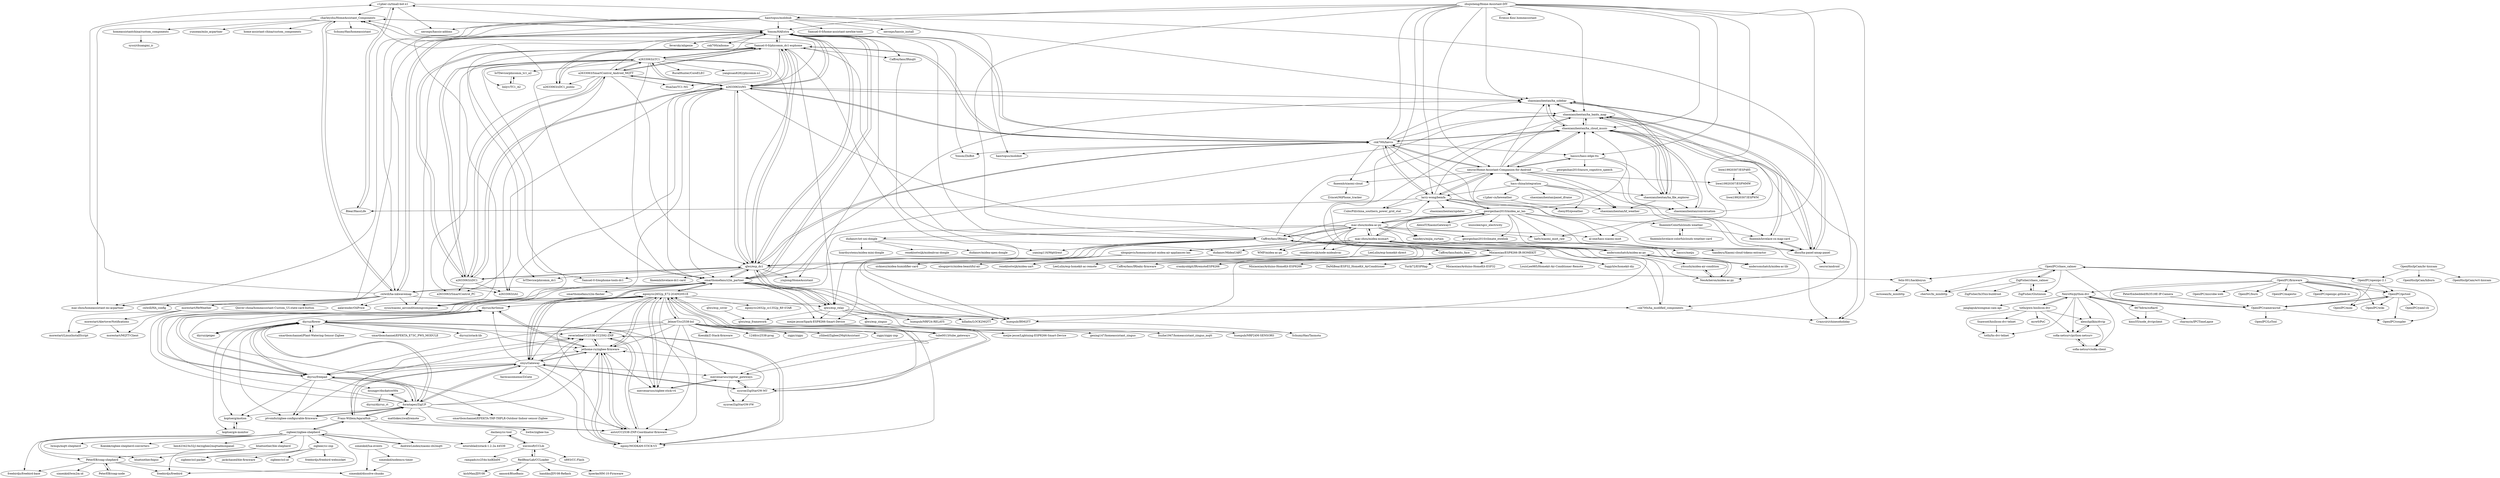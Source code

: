 digraph G {
"c1pher-cn/tmall-bot-x1" -> "neroxps/hassio-addons"
"c1pher-cn/tmall-bot-x1" -> "haoctopus/molobot"
"c1pher-cn/tmall-bot-x1" -> "Blear/HassLife"
"c1pher-cn/tmall-bot-x1" -> "charleyzhu/HomeAssistant_Components"
"a2633063/zTC1" -> "a2633063/SmartControl_Android_MQTT"
"a2633063/zTC1" -> "Samuel-0-0/phicomm_dc1-esphome"
"a2633063/zTC1" -> "a2633063/zM1"
"a2633063/zTC1" -> "a2633063/zDC1"
"a2633063/zTC1" -> "a2633063/zDC1_public"
"a2633063/zTC1" -> "qlwz/esp_dc1"
"a2633063/zTC1" -> "Yonsm/HAExtra"
"a2633063/zTC1" -> "HuaZao/TC1-NG"
"a2633063/zTC1" -> "a2633063/zA1"
"a2633063/zTC1" -> "linlyv/TC1_A2"
"a2633063/zTC1" -> "RuralHunter/CoreELEC" ["e"=1]
"a2633063/zTC1" -> "syssi/xiaomi_airconditioningcompanion" ["e"=1]
"a2633063/zTC1" -> "yangxuan8282/phicomm-n1" ["e"=1]
"a2633063/zTC1" -> "IoTDevice/phicomm_tc1_a2"
"a2633063/zTC1" -> "smarthomefans/z2m_partner"
"Yonsm/HAExtra" -> "charleyzhu/HomeAssistant_Components"
"Yonsm/HAExtra" -> "cnk700i/havcs"
"Yonsm/HAExtra" -> "Samuel-0-0/phicomm_dc1-esphome"
"Yonsm/HAExtra" -> "feversky/aligenie"
"Yonsm/HAExtra" -> "qlwz/esp_dc1"
"Yonsm/HAExtra" -> "cnk700i/aihome"
"Yonsm/HAExtra" -> "syssi/xiaomi_airconditioningcompanion" ["e"=1]
"Yonsm/HAExtra" -> "a2633063/zM1"
"Yonsm/HAExtra" -> "smarthomefans/z2m_partner"
"Yonsm/HAExtra" -> "c1pher-cn/tmall-bot-x1"
"Yonsm/HAExtra" -> "cxlwill/ha-inkwavemap"
"Yonsm/HAExtra" -> "Yonsm/ZhiBot"
"Yonsm/HAExtra" -> "yinjiong/HomeAssistant"
"Yonsm/HAExtra" -> "mac-zhou/homeassistant-mi-acpartner" ["e"=1]
"Yonsm/HAExtra" -> "Caffreyfans/IRmqtt"
"a2633063/zM1" -> "a2633063/SmartControl_Android_MQTT"
"a2633063/zM1" -> "a2633063/zDC1"
"a2633063/zM1" -> "a2633063/zA1"
"a2633063/zM1" -> "a2633063/zTC1"
"a2633063/zM1" -> "Samuel-0-0/phicomm_dc1-esphome"
"a2633063/zM1" -> "Yonsm/HAExtra"
"a2633063/zM1" -> "qlwz/esp_dc1"
"a2633063/zM1" -> "a2633063/SmartControl_PC"
"a2633063/zM1" -> "shaonianzhentan/ha_baidu_map"
"a2633063/zM1" -> "charleyzhu/HomeAssistant_Components"
"a2633063/zM1" -> "smarthomefans/z2m_partner"
"a2633063/zM1" -> "cnk700i/ha_modified_components"
"a2633063/zM1" -> "shaonianzhentan/ha_sidebar"
"a2633063/zM1" -> "cnk700i/havcs"
"a2633063/zM1" -> "syssi/xiaomi_airconditioningcompanion" ["e"=1]
"cnk700i/ha_modified_components" -> "Crazysiri/chineseholiday"
"cnk700i/ha_modified_components" -> "shaonianzhentan/ha_baidu_map"
"haoctopus/molohub" -> "Yonsm/HAExtra"
"haoctopus/molohub" -> "cxlwill/HA_config" ["e"=1]
"haoctopus/molohub" -> "syssi/xiaomi_airconditioningcompanion" ["e"=1]
"haoctopus/molohub" -> "mac-zhou/homeassistant-mi-acpartner" ["e"=1]
"haoctopus/molohub" -> "cxlwill/ha-inkwavemap"
"haoctopus/molohub" -> "Samuel-0-0/home-assistant-newbie-tools"
"haoctopus/molohub" -> "cnk700i/ha_modified_components"
"haoctopus/molohub" -> "neroxps/hassio_install"
"haoctopus/molohub" -> "shaonianzhentan/ha_sidebar"
"haoctopus/molohub" -> "neroxps/hassio-addons"
"georgezhao2010/midea_ac_lan" -> "mac-zhou/midea-ac-py"
"georgezhao2010/midea_ac_lan" -> "mac-zhou/midea-msmart"
"georgezhao2010/midea_ac_lan" -> "larry-wong/bemfa"
"georgezhao2010/midea_ac_lan" -> "al-one/hass-xiaomi-miot" ["e"=1]
"georgezhao2010/midea_ac_lan" -> "nesror/Home-Assistant-Companion-for-Android"
"georgezhao2010/midea_ac_lan" -> "ha0y/xiaomi_miot_raw" ["e"=1]
"georgezhao2010/midea_ac_lan" -> "fineemb/Colorfulclouds-weather"
"georgezhao2010/midea_ac_lan" -> "georgezhao2010/climate_ewelink"
"georgezhao2010/midea_ac_lan" -> "shaonianzhentan/ha_cloud_music"
"georgezhao2010/midea_ac_lan" -> "tiandeyu/mijia_curtain"
"georgezhao2010/midea_ac_lan" -> "dhso/ha-panel-amap-panel"
"georgezhao2010/midea_ac_lan" -> "AlexxIT/XiaomiGateway3" ["e"=1]
"georgezhao2010/midea_ac_lan" -> "louisslee/sgcc_electricity"
"georgezhao2010/midea_ac_lan" -> "Caffreyfans/IRbaby"
"georgezhao2010/midea_ac_lan" -> "hasscc/meiju"
"OpenIPC/firmware" -> "OpenIPC/ipctool"
"OpenIPC/firmware" -> "OpenIPC/coupler"
"OpenIPC/firmware" -> "OpenIPC/mini"
"OpenIPC/firmware" -> "OpenIPC/camerasrnd"
"OpenIPC/firmware" -> "OpenIPC/wiki"
"OpenIPC/firmware" -> "OpenIPC/microbe-web"
"OpenIPC/firmware" -> "OpenIPC/burn"
"OpenIPC/firmware" -> "OpenIPC/majestic"
"OpenIPC/firmware" -> "NeiroNx/python-dvr"
"OpenIPC/firmware" -> "OpenIPC/openipc.github.io"
"diyruz/flower" -> "diyruz/AirSense"
"diyruz/flower" -> "smartboxchannel/Plant-Watering-Sensor-Zigbee"
"diyruz/flower" -> "diyruz/freepad"
"diyruz/flower" -> "ptvoinfo/zigbee-configurable-firmware"
"diyruz/flower" -> "formtapez/ZigUP"
"diyruz/flower" -> "koptserg/motion"
"diyruz/flower" -> "jethome-ru/zigbee-firmware"
"diyruz/flower" -> "smartboxchannel/EFEKTA_E73C_PWS_MODULE"
"diyruz/flower" -> "mercenaruss/zigstar_gateways"
"diyruz/flower" -> "diyruz/zstack-lib"
"diyruz/flower" -> "diyruz/geiger"
"diyruz/flower" -> "koptserg/e-monitor"
"diyruz/flower" -> "mercenaruss/zigbee-stick-v4"
"diyruz/flower" -> "reverieline/CC2538-CC2592-ZNP"
"mac-zhou/midea-ac-py" -> "mac-zhou/midea-msmart"
"mac-zhou/midea-ac-py" -> "georgezhao2010/midea_ac_lan"
"mac-zhou/midea-ac-py" -> "andersonshatch/midea-ac-py"
"mac-zhou/midea-ac-py" -> "WMP/midea-ac-py"
"mac-zhou/midea-ac-py" -> "NeoAcheron/midea-ac-py"
"mac-zhou/midea-ac-py" -> "georgezhao2010/climate_ewelink"
"mac-zhou/midea-ac-py" -> "nbogojevic/homeassistant-midea-air-appliances-lan"
"mac-zhou/midea-ac-py" -> "al-one/hass-xiaomi-miot" ["e"=1]
"mac-zhou/midea-ac-py" -> "Caffreyfans/IRbaby"
"mac-zhou/midea-ac-py" -> "reneklootwijk/node-mideahvac"
"mac-zhou/midea-ac-py" -> "ha0y/xiaomi_miot_raw" ["e"=1]
"mac-zhou/midea-ac-py" -> "larry-wong/bemfa"
"mac-zhou/midea-ac-py" -> "dudanov/iot-uni-dongle"
"mac-zhou/midea-ac-py" -> "syssi/xiaomi_airconditioningcompanion" ["e"=1]
"mac-zhou/midea-ac-py" -> "tiandeyu/mijia_curtain"
"zigbeer/zigbee-shepherd" -> "AndrewLinden/xiaomi-zb2mqtt"
"zigbeer/zigbee-shepherd" -> "zigbeer/cc-znp"
"zigbeer/zigbee-shepherd" -> "PeterEB/coap-shepherd"
"zigbeer/zigbee-shepherd" -> "zigbeer/zcl-packet"
"zigbeer/zigbee-shepherd" -> "Frans-Willem/AqaraHub"
"zigbeer/zigbee-shepherd" -> "lwmqn/mqtt-shepherd"
"zigbeer/zigbee-shepherd" -> "bluetoother/ble-shepherd"
"zigbeer/zigbee-shepherd" -> "freebirdjs/freebird-base"
"zigbeer/zigbee-shepherd" -> "mtornblad/zstack-1.2.2a.44539"
"zigbeer/zigbee-shepherd" -> "freebirdjs/freebird"
"zigbeer/zigbee-shepherd" -> "bluetoother/bipso"
"zigbeer/zigbee-shepherd" -> "Koenkk/zigbee-shepherd-converters" ["e"=1]
"zigbeer/zigbee-shepherd" -> "ben423423n32j14e/zigbee2mqttadminpanel" ["e"=1]
"Samuel-0-0/phicomm_dc1-esphome" -> "qlwz/esp_dc1"
"Samuel-0-0/phicomm_dc1-esphome" -> "a2633063/zDC1"
"Samuel-0-0/phicomm_dc1-esphome" -> "a2633063/zTC1"
"Samuel-0-0/phicomm_dc1-esphome" -> "a2633063/zDC1_public"
"Samuel-0-0/phicomm_dc1-esphome" -> "IoTDevice/phicomm_dc1"
"Samuel-0-0/phicomm_dc1-esphome" -> "Yonsm/HAExtra"
"Samuel-0-0/phicomm_dc1-esphome" -> "Samuel-0-0/esphome-tools-dc1"
"Samuel-0-0/phicomm_dc1-esphome" -> "a2633063/SmartControl_Android_MQTT"
"Samuel-0-0/phicomm_dc1-esphome" -> "a2633063/zM1"
"Samuel-0-0/phicomm_dc1-esphome" -> "qlwz/esp_relay"
"Samuel-0-0/phicomm_dc1-esphome" -> "cnk700i/havcs"
"Samuel-0-0/phicomm_dc1-esphome" -> "huexpub/IRMQTT"
"Samuel-0-0/phicomm_dc1-esphome" -> "charleyzhu/HomeAssistant_Components"
"Samuel-0-0/phicomm_dc1-esphome" -> "smarthomefans/z2m_partner"
"Samuel-0-0/phicomm_dc1-esphome" -> "Caffreyfans/IRmqtt"
"qlwz/esp_dc1" -> "Samuel-0-0/phicomm_dc1-esphome"
"qlwz/esp_dc1" -> "qlwz/esp_relay"
"qlwz/esp_dc1" -> "a2633063/zDC1"
"qlwz/esp_dc1" -> "Yonsm/HAExtra"
"qlwz/esp_dc1" -> "smarthomefans/z2m_partner"
"qlwz/esp_dc1" -> "fineemb/lovelace-dc1-card"
"qlwz/esp_dc1" -> "IoTDevice/phicomm_dc1"
"qlwz/esp_dc1" -> "Samuel-0-0/esphome-tools-dc1"
"qlwz/esp_dc1" -> "a2633063/zM1"
"qlwz/esp_dc1" -> "huexpub/IRMQTT"
"qlwz/esp_dc1" -> "cnk700i/havcs"
"qlwz/esp_dc1" -> "yinjiong/HomeAssistant"
"qlwz/esp_dc1" -> "felix-001/hackboyun"
"JelmerT/cc2538-bsl" -> "Koenkk/Z-Stack-firmware" ["e"=1]
"JelmerT/cc2538-bsl" -> "egony/cc2652p_E72-2G4M20S1E"
"JelmerT/cc2538-bsl" -> "jethome-ru/zigbee-firmware"
"JelmerT/cc2538-bsl" -> "xyzroe/ZigStarGW-MT"
"JelmerT/cc2538-bsl" -> "reverieline/CC2538-CC2592-ZNP"
"JelmerT/cc2538-bsl" -> "egony/MODKAM-STICK-V3"
"JelmerT/cc2538-bsl" -> "1248/cc2538-prog"
"JelmerT/cc2538-bsl" -> "mercenaruss/zigbee-stick-v4"
"JelmerT/cc2538-bsl" -> "antst/CC2538-ZNP-Coordinator-firmware"
"JelmerT/cc2538-bsl" -> "zigpy/zigpy" ["e"=1]
"JelmerT/cc2538-bsl" -> "slsys/Gateway"
"JelmerT/cc2538-bsl" -> "tube0013/tube_gateways"
"JelmerT/cc2538-bsl" -> "diyruz/freepad"
"JelmerT/cc2538-bsl" -> "yllibed/Zigbee2MqttAssistant" ["e"=1]
"JelmerT/cc2538-bsl" -> "zigpy/zigpy-znp" ["e"=1]
"dashesy/cc-tool" -> "mtornblad/zstack-1.2.2a.44539"
"dashesy/cc-tool" -> "wavesoft/CCLib"
"Caffreyfans/IRbaby" -> "Mixiaoxiao/ESP8266-IR-HOMEKIT"
"Caffreyfans/IRbaby" -> "Caffreyfans/IRbaby-firmware"
"Caffreyfans/IRbaby" -> "huexpub/IRMQTT"
"Caffreyfans/IRbaby" -> "smarthomefans/z2m_partner"
"Caffreyfans/IRbaby" -> "qlwz/esp_dc1"
"Caffreyfans/IRbaby" -> "qlwz/esp_relay"
"Caffreyfans/IRbaby" -> "yaming116/MqttIrext"
"Caffreyfans/IRbaby" -> "shaonianzhentan/ha_cloud_music"
"Caffreyfans/IRbaby" -> "Samuel-0-0/phicomm_dc1-esphome"
"Caffreyfans/IRbaby" -> "crankyoldgit/IRremoteESP8266" ["e"=1]
"Caffreyfans/IRbaby" -> "mac-zhou/midea-ac-py"
"Caffreyfans/IRbaby" -> "meijie-jesse/Spark-ESP8266-Smart-Device"
"Caffreyfans/IRbaby" -> "foggyhlw/homekit-diy"
"Caffreyfans/IRbaby" -> "Yonsm/HAExtra"
"Caffreyfans/IRbaby" -> "Caffreyfans/baidu_face"
"fineemb/lovelace-cn-map-card" -> "shaonianzhentan/ha_baidu_map"
"fineemb/lovelace-cn-map-card" -> "dhso/ha-panel-amap-panel"
"shaonianzhentan/ha_baidu_map" -> "shaonianzhentan/ha_sidebar"
"shaonianzhentan/ha_baidu_map" -> "fineemb/lovelace-cn-map-card"
"shaonianzhentan/ha_baidu_map" -> "dhso/ha-panel-amap-panel"
"shaonianzhentan/ha_baidu_map" -> "shaonianzhentan/ha_cloud_music"
"smarthomefans/z2m_partner" -> "qlwz/esp_relay"
"smarthomefans/z2m_partner" -> "aalavender/OilPrice"
"smarthomefans/z2m_partner" -> "SchumyHao/Tasmota"
"smarthomefans/z2m_partner" -> "shaonianzhentan/ha_baidu_map"
"smarthomefans/z2m_partner" -> "smarthomefans/z2m-flasher"
"smarthomefans/z2m_partner" -> "slsys/Gateway"
"smarthomefans/z2m_partner" -> "qlwz/esp_dc1"
"smarthomefans/z2m_partner" -> "egony/cc2652p_E72-2G4M20S1E"
"smarthomefans/z2m_partner" -> "charleyzhu/HomeAssistant_Components"
"smarthomefans/z2m_partner" -> "killadm/LOCK2MQTT"
"smarthomefans/z2m_partner" -> "meijie-jesse/Spark-ESP8266-Smart-Device"
"smarthomefans/z2m_partner" -> "cxlwill/ha-inkwavemap"
"smarthomefans/z2m_partner" -> "Yonsm/HAExtra"
"smarthomefans/z2m_partner" -> "shaonianzhentan/ha_sidebar"
"smarthomefans/z2m_partner" -> "huexpub/IRMQTT"
"zhujisheng/Home-Assistant-DIY" -> "cnk700i/havcs"
"zhujisheng/Home-Assistant-DIY" -> "shaonianzhentan/ha_cloud_music"
"zhujisheng/Home-Assistant-DIY" -> "shaonianzhentan/ha_sidebar"
"zhujisheng/Home-Assistant-DIY" -> "nesror/Home-Assistant-Companion-for-Android"
"zhujisheng/Home-Assistant-DIY" -> "larry-wong/bemfa"
"zhujisheng/Home-Assistant-DIY" -> "hasscc/hass-edge-tts"
"zhujisheng/Home-Assistant-DIY" -> "ha0y/xiaomi_miot_raw" ["e"=1]
"zhujisheng/Home-Assistant-DIY" -> "killadm/LOCK2MQTT"
"zhujisheng/Home-Assistant-DIY" -> "Erimus-Koo/.homeassistant"
"zhujisheng/Home-Assistant-DIY" -> "al-one/hass-xiaomi-miot" ["e"=1]
"zhujisheng/Home-Assistant-DIY" -> "haoctopus/molohub"
"zhujisheng/Home-Assistant-DIY" -> "Yonsm/HAExtra"
"zhujisheng/Home-Assistant-DIY" -> "Crazysiri/chineseholiday"
"zhujisheng/Home-Assistant-DIY" -> "Caffreyfans/IRbaby"
"zhujisheng/Home-Assistant-DIY" -> "shaonianzhentan/ha_baidu_map"
"Snawoot/hisilicon-dvr-telnet" -> "tothi/hs-dvr-telnet"
"hasscc/hass-edge-tts" -> "nesror/Home-Assistant-Companion-for-Android"
"hasscc/hass-edge-tts" -> "shaonianzhentan/ha_file_explorer"
"hasscc/hass-edge-tts" -> "shaonianzhentan/ha_cloud_music"
"hasscc/hass-edge-tts" -> "georgezhao2010/azure_cognitive_speech"
"hasscc/hass-edge-tts" -> "shaonianzhentan/conversation"
"cxlwill/ha-inkwavemap" -> "cxlwill/HA_config" ["e"=1]
"cxlwill/ha-inkwavemap" -> "charleyzhu/HomeAssistant_Components"
"cxlwill/ha-inkwavemap" -> "cnk700i/ha_modified_components"
"cxlwill/ha-inkwavemap" -> "smarthomefans/z2m_partner"
"cxlwill/ha-inkwavemap" -> "Yonsm/HAExtra"
"cxlwill/ha-inkwavemap" -> "morestart/HeWeather"
"cxlwill/ha-inkwavemap" -> "aalavender/OilPrice"
"cxlwill/ha-inkwavemap" -> "Qinver-china/homeassistant-Custom_UI.state-card-button"
"cxlwill/ha-inkwavemap" -> "syssi/xiaomi_airconditioningcompanion" ["e"=1]
"cxlwill/ha-inkwavemap" -> "mac-zhou/homeassistant-mi-acpartner" ["e"=1]
"cxlwill/ha-inkwavemap" -> "c1pher-cn/tmall-bot-x1"
"tothi/pwn-hisilicon-dvr" -> "tothi/hs-dvr-telnet"
"tothi/pwn-hisilicon-dvr" -> "Snawoot/hisilicon-dvr-telnet"
"tothi/pwn-hisilicon-dvr" -> "NeiroNx/python-dvr"
"tothi/pwn-hisilicon-dvr" -> "mcw0/PoC" ["e"=1]
"tothi/pwn-hisilicon-dvr" -> "sofia-netsurv/python-netsurv"
"tothi/pwn-hisilicon-dvr" -> "alexshpilkin/dvrip"
"a2633063/SmartControl_Android_MQTT" -> "a2633063/zTC1"
"a2633063/SmartControl_Android_MQTT" -> "a2633063/zM1"
"a2633063/SmartControl_Android_MQTT" -> "a2633063/zDC1"
"a2633063/SmartControl_Android_MQTT" -> "Samuel-0-0/phicomm_dc1-esphome"
"a2633063/SmartControl_Android_MQTT" -> "a2633063/zDC1_public"
"a2633063/SmartControl_Android_MQTT" -> "a2633063/zA1"
"a2633063/SmartControl_Android_MQTT" -> "qlwz/esp_dc1"
"a2633063/SmartControl_Android_MQTT" -> "a2633063/SmartControl_PC"
"a2633063/SmartControl_Android_MQTT" -> "HuaZao/TC1-NG"
"a2633063/SmartControl_Android_MQTT" -> "Yonsm/HAExtra"
"charleyzhu/HomeAssistant_Components" -> "SchumyHao/homeassistant" ["e"=1]
"charleyzhu/HomeAssistant_Components" -> "Yonsm/HAExtra"
"charleyzhu/HomeAssistant_Components" -> "mac-zhou/homeassistant-mi-acpartner" ["e"=1]
"charleyzhu/HomeAssistant_Components" -> "yunsean/miio_acpartner"
"charleyzhu/HomeAssistant_Components" -> "home-assistant-china/custom_components" ["e"=1]
"charleyzhu/HomeAssistant_Components" -> "homeassistantchina/custom_components"
"charleyzhu/HomeAssistant_Components" -> "cxlwill/ha-inkwavemap"
"dhso/ha-panel-amap-panel" -> "shaonianzhentan/ha_baidu_map"
"dhso/ha-panel-amap-panel" -> "fineemb/lovelace-cn-map-card"
"dhso/ha-panel-amap-panel" -> "nesror/android"
"dhso/ha-panel-amap-panel" -> "shaonianzhentan/ha_sidebar"
"diyruz/freepad" -> "diyruz/AirSense"
"diyruz/freepad" -> "formtapez/ZigUP"
"diyruz/freepad" -> "jethome-ru/zigbee-firmware"
"diyruz/freepad" -> "diyruz/flower"
"diyruz/freepad" -> "reverieline/CC2538-CC2592-ZNP"
"diyruz/freepad" -> "antst/CC2538-ZNP-Coordinator-firmware"
"diyruz/freepad" -> "egony/cc2652p_E72-2G4M20S1E"
"diyruz/freepad" -> "dzungpv/dnckatsw00x"
"diyruz/freepad" -> "ptvoinfo/zigbee-configurable-firmware"
"diyruz/freepad" -> "smartboxchannel/EFEKTA-THP-THPLR-Outdoor-Indoor-sensor-Zigbee"
"diyruz/freepad" -> "koptserg/motion"
"homeassistantchina/custom_components" -> "syssi/chuangmi_ir"
"liwei19920307/ESP485" -> "liwei19920307/ESPWM"
"liwei19920307/ESP485" -> "liwei19920307/ESPMMW"
"liwei19920307/ESPMMW" -> "liwei19920307/ESPWM"
"mac-zhou/midea-msmart" -> "mac-zhou/midea-ac-py"
"mac-zhou/midea-msmart" -> "andersonshatch/midea-ac-py"
"mac-zhou/midea-msmart" -> "NeoAcheron/midea-ac-py"
"mac-zhou/midea-msmart" -> "georgezhao2010/midea_ac_lan"
"mac-zhou/midea-msmart" -> "reneklootwijk/node-mideahvac"
"mac-zhou/midea-msmart" -> "reneklootwijk/midea-uart"
"mac-zhou/midea-msmart" -> "andersonshatch/midea-ac-lib"
"mac-zhou/midea-msmart" -> "WMP/midea-ac-py"
"mac-zhou/midea-msmart" -> "nbogojevic/homeassistant-midea-air-appliances-lan"
"mac-zhou/midea-msmart" -> "dudanov/MideaUART"
"mac-zhou/midea-msmart" -> "hasscc/meiju"
"mercenaruss/zigstar_gateways" -> "xyzroe/ZigStarGW-FW"
"mercenaruss/zigstar_gateways" -> "mercenaruss/zigbee-stick-v4"
"mercenaruss/zigstar_gateways" -> "xyzroe/ZigStarGW-MT"
"qlwz/esp_cover" -> "qlwz/esp_framework"
"qlwz/esp_relay" -> "meijie-jesse/Spark-ESP8266-Smart-Device"
"qlwz/esp_relay" -> "smarthomefans/z2m_partner"
"qlwz/esp_relay" -> "qlwz/esp_dc1"
"qlwz/esp_relay" -> "huexpub/NRF24-RELAYS"
"qlwz/esp_relay" -> "qlwz/esp_zinguo"
"qlwz/esp_relay" -> "huexpub/IRMQTT"
"qlwz/esp_relay" -> "qlwz/esp_framework"
"qlwz/esp_relay" -> "killadm/LOCK2MQTT"
"shaonianzhentan/conversation" -> "shaonianzhentan/ha_cloud_music"
"shaonianzhentan/conversation" -> "shaonianzhentan/ha_baidu_map"
"shaonianzhentan/ha_file_explorer" -> "shaonianzhentan/ha_sidebar"
"shaonianzhentan/ha_file_explorer" -> "shaonianzhentan/hf_weather"
"shaonianzhentan/ha_file_explorer" -> "shaonianzhentan/ha_cloud_music"
"shaonianzhentan/ha_file_explorer" -> "shaonianzhentan/ha_baidu_map"
"shaonianzhentan/ha_file_explorer" -> "shaonianzhentan/conversation"
"tiandeyu/mijia_curtain" -> "tiandeyu/Xiaomi-cloud-tokens-extractor"
"Mixiaoxiao/ESP8266-IR-HOMEKIT" -> "Caffreyfans/IRbaby"
"Mixiaoxiao/ESP8266-IR-HOMEKIT" -> "LouisLee985/Homekit-Air-Conditioner-Remote"
"Mixiaoxiao/ESP8266-IR-HOMEKIT" -> "foggyhlw/homekit-diy"
"Mixiaoxiao/ESP8266-IR-HOMEKIT" -> "Mixiaoxiao/Arduino-HomeKit-ESP8266" ["e"=1]
"Mixiaoxiao/ESP8266-IR-HOMEKIT" -> "Caffreyfans/IRbaby-firmware"
"Mixiaoxiao/ESP8266-IR-HOMEKIT" -> "DaMiBear/ESP32_HomeKit_AirConditioner"
"Mixiaoxiao/ESP8266-IR-HOMEKIT" -> "LeeLulin/esp-homekit-ac-remote"
"Mixiaoxiao/ESP8266-IR-HOMEKIT" -> "Yurik72/ESPHap" ["e"=1]
"Mixiaoxiao/ESP8266-IR-HOMEKIT" -> "qlwz/esp_dc1"
"Mixiaoxiao/ESP8266-IR-HOMEKIT" -> "huexpub/IRMQTT"
"Mixiaoxiao/ESP8266-IR-HOMEKIT" -> "Mixiaoxiao/Arduino-HomeKit-ESP32" ["e"=1]
"Mixiaoxiao/ESP8266-IR-HOMEKIT" -> "crankyoldgit/IRremoteESP8266" ["e"=1]
"LeeLulin/esp-homekit-direct" -> "LeeLulin/esp-homekit-ac-remote"
"bluetoother/ble-shepherd" -> "freebirdjs/freebird"
"bluetoother/ble-shepherd" -> "bluetoother/bipso"
"bluetoother/ble-shepherd" -> "PeterEB/coap-shepherd"
"morestart/AlertoverNotifications" -> "morestart/LinuxInstallScript"
"morestart/AlertoverNotifications" -> "morestart/MQTT-Client"
"morestart/HeWeather" -> "morestart/LinuxInstallScript"
"morestart/HeWeather" -> "morestart/AlertoverNotifications"
"morestart/HeWeather" -> "morestart/MQTT-Client"
"shaonianzhentan/ha_cloud_music" -> "shaonianzhentan/ha_baidu_map"
"shaonianzhentan/ha_cloud_music" -> "shaonianzhentan/ha_sidebar"
"shaonianzhentan/ha_cloud_music" -> "nesror/Home-Assistant-Companion-for-Android"
"shaonianzhentan/ha_cloud_music" -> "shaonianzhentan/conversation"
"shaonianzhentan/ha_cloud_music" -> "dhso/ha-panel-amap-panel"
"shaonianzhentan/ha_cloud_music" -> "Crazysiri/chineseholiday"
"shaonianzhentan/ha_cloud_music" -> "shaonianzhentan/ha_file_explorer"
"shaonianzhentan/ha_cloud_music" -> "cnk700i/havcs"
"larry-wong/bemfa" -> "nesror/Home-Assistant-Companion-for-Android"
"larry-wong/bemfa" -> "shaonianzhentan/ha_cloud_music"
"larry-wong/bemfa" -> "Crazysiri/chineseholiday"
"larry-wong/bemfa" -> "Blear/HassLife"
"larry-wong/bemfa" -> "CubicPill/china_southern_power_grid_stat"
"larry-wong/bemfa" -> "cnk700i/havcs"
"larry-wong/bemfa" -> "shaonianzhentan/conversation"
"larry-wong/bemfa" -> "georgezhao2010/midea_ac_lan"
"larry-wong/bemfa" -> "shaonianzhentan/updater"
"dudanov/iot-uni-dongle" -> "dudanov/midea-open-dongle"
"dudanov/iot-uni-dongle" -> "lizardsystems/midea-mini-dongle"
"dudanov/iot-uni-dongle" -> "reneklootwijk/mideahvac-dongle"
"dudanov/iot-uni-dongle" -> "dudanov/MideaUART"
"formtapez/ZigUP" -> "dzungpv/dnckatsw00x"
"formtapez/ZigUP" -> "slsys/Gateway"
"formtapez/ZigUP" -> "diyruz/freepad"
"formtapez/ZigUP" -> "reverieline/CC2538-CC2592-ZNP"
"formtapez/ZigUP" -> "ptvoinfo/zigbee-configurable-firmware"
"formtapez/ZigUP" -> "antst/CC2538-ZNP-Coordinator-firmware"
"formtapez/ZigUP" -> "diyruz/AirSense"
"formtapez/ZigUP" -> "smarthomefans/z2m_partner"
"formtapez/ZigUP" -> "diyruz/flower"
"formtapez/ZigUP" -> "egony/cc2652p_E72-2G4M20S1E"
"formtapez/ZigUP" -> "Frans-Willem/AqaraHub"
"formtapez/ZigUP" -> "smartboxchannel/EFEKTA-THP-THPLR-Outdoor-Indoor-sensor-Zigbee"
"formtapez/ZigUP" -> "koptserg/motion"
"formtapez/ZigUP" -> "jethome-ru/zigbee-firmware"
"formtapez/ZigUP" -> "mattlokes/zwallremote"
"nesror/Home-Assistant-Companion-for-Android" -> "larry-wong/bemfa"
"nesror/Home-Assistant-Companion-for-Android" -> "shaonianzhentan/ha_cloud_music"
"nesror/Home-Assistant-Companion-for-Android" -> "dhso/ha-panel-amap-panel"
"nesror/Home-Assistant-Companion-for-Android" -> "shaonianzhentan/ha_baidu_map"
"nesror/Home-Assistant-Companion-for-Android" -> "liwei19920307/ESPMMW"
"nesror/Home-Assistant-Companion-for-Android" -> "hasscc/hass-edge-tts"
"nesror/Home-Assistant-Companion-for-Android" -> "cnk700i/havcs"
"nesror/Home-Assistant-Companion-for-Android" -> "shaonianzhentan/ha_sidebar"
"nesror/Home-Assistant-Companion-for-Android" -> "fineemb/lovelace-cn-map-card"
"nesror/Home-Assistant-Companion-for-Android" -> "fineemb/xiaomi-cloud"
"nesror/Home-Assistant-Companion-for-Android" -> "shaonianzhentan/hf_weather"
"nesror/Home-Assistant-Companion-for-Android" -> "hacs-china/integration"
"nesror/Home-Assistant-Companion-for-Android" -> "CubicPill/china_southern_power_grid_stat"
"huexpub/IRMQTT" -> "SchumyHao/Tasmota"
"cnk700i/havcs" -> "Yonsm/HAExtra"
"cnk700i/havcs" -> "shaonianzhentan/ha_cloud_music"
"cnk700i/havcs" -> "shaonianzhentan/ha_baidu_map"
"cnk700i/havcs" -> "nesror/Home-Assistant-Companion-for-Android"
"cnk700i/havcs" -> "dhso/ha-panel-amap-panel"
"cnk700i/havcs" -> "qlwz/esp_dc1"
"cnk700i/havcs" -> "Samuel-0-0/phicomm_dc1-esphome"
"cnk700i/havcs" -> "larry-wong/bemfa"
"cnk700i/havcs" -> "shaonianzhentan/ha_sidebar"
"cnk700i/havcs" -> "haoctopus/molobot"
"cnk700i/havcs" -> "a2633063/zM1"
"cnk700i/havcs" -> "fineemb/xiaomi-cloud"
"cnk700i/havcs" -> "Yonsm/ZhiBot"
"cnk700i/havcs" -> "shaonianzhentan/hf_weather"
"cnk700i/havcs" -> "hasscc/hass-edge-tts"
"shaonianzhentan/ha_sidebar" -> "shaonianzhentan/ha_baidu_map"
"shaonianzhentan/ha_sidebar" -> "shaonianzhentan/ha_file_explorer"
"shaonianzhentan/ha_sidebar" -> "dhso/ha-panel-amap-panel"
"shaonianzhentan/ha_sidebar" -> "shaonianzhentan/ha_cloud_music"
"jethome-ru/zigbee-firmware" -> "reverieline/CC2538-CC2592-ZNP"
"jethome-ru/zigbee-firmware" -> "egony/MODKAM-STICK-V3"
"jethome-ru/zigbee-firmware" -> "antst/CC2538-ZNP-Coordinator-firmware"
"jethome-ru/zigbee-firmware" -> "slsys/Gateway"
"jethome-ru/zigbee-firmware" -> "diyruz/AirSense"
"jethome-ru/zigbee-firmware" -> "egony/cc2652p_E72-2G4M20S1E"
"jethome-ru/zigbee-firmware" -> "mercenaruss/zigbee-stick-v4"
"smartboxchannel/Plant-Watering-Sensor-Zigbee" -> "diyruz/flower"
"a2633063/zDC1_public" -> "Samuel-0-0/phicomm_dc1-esphome"
"Blear/HassLife" -> "c1pher-cn/tmall-bot-x1"
"qlwz/esp_zinguo" -> "liuzhe1947/homeassistant_zinguo_mqtt"
"qlwz/esp_zinguo" -> "gexing147/homeassistant_zinguo"
"meijie-jesse/Spark-ESP8266-Smart-Device" -> "meijie-jesse/Lightning-ESP8266-Smart-Device"
"hacs-china/integration" -> "shaonianzhentan/ha_file_explorer"
"hacs-china/integration" -> "nesror/Home-Assistant-Companion-for-Android"
"hacs-china/integration" -> "larry-wong/bemfa"
"hacs-china/integration" -> "shaonianzhentan/panel_iframe"
"hacs-china/integration" -> "shaonianzhentan/hf_weather"
"hacs-china/integration" -> "cheny95/qweather"
"hacs-china/integration" -> "c1pher-cn/heweather"
"OpenIPC/camerasrnd" -> "OpenIPC/coupler"
"OpenIPC/camerasrnd" -> "OpenIPC/ipctool"
"OpenIPC/camerasrnd" -> "OpenIPC/LoTool"
"fineemb/lovelace-colorfulclouds-weather-card" -> "fineemb/Colorfulclouds-weather"
"c1pher-cn/heweather" -> "cheny95/qweather"
"egony/cc2652p_E72-2G4M20S1E" -> "mercenaruss/zigbee-stick-v4"
"egony/cc2652p_E72-2G4M20S1E" -> "slsys/Gateway"
"egony/cc2652p_E72-2G4M20S1E" -> "mercenaruss/zigstar_gateways"
"egony/cc2652p_E72-2G4M20S1E" -> "egony/MODKAM-STICK-V3"
"egony/cc2652p_E72-2G4M20S1E" -> "jethome-ru/zigbee-firmware"
"egony/cc2652p_E72-2G4M20S1E" -> "smarthomefans/z2m_partner"
"egony/cc2652p_E72-2G4M20S1E" -> "reverieline/CC2538-CC2592-ZNP"
"egony/cc2652p_E72-2G4M20S1E" -> "xyzroe/ZigStarGW-MT"
"egony/cc2652p_E72-2G4M20S1E" -> "egony/cc2652p_cc1352p_RF-STAR"
"egony/cc2652p_E72-2G4M20S1E" -> "diyruz/freepad"
"egony/cc2652p_E72-2G4M20S1E" -> "antst/CC2538-ZNP-Coordinator-firmware"
"egony/cc2652p_E72-2G4M20S1E" -> "tube0013/tube_gateways"
"egony/cc2652p_E72-2G4M20S1E" -> "qlwz/esp_relay"
"egony/cc2652p_E72-2G4M20S1E" -> "JelmerT/cc2538-bsl"
"egony/cc2652p_E72-2G4M20S1E" -> "diyruz/AirSense"
"Frans-Willem/AqaraHub" -> "AndrewLinden/xiaomi-zb2mqtt"
"Frans-Willem/AqaraHub" -> "zigbeer/zigbee-shepherd"
"Frans-Willem/AqaraHub" -> "hwhw/zigbee-lua"
"Frans-Willem/AqaraHub" -> "formtapez/ZigUP"
"Frans-Willem/AqaraHub" -> "slsys/Gateway"
"Frans-Willem/AqaraHub" -> "reverieline/CC2538-CC2592-ZNP"
"Frans-Willem/AqaraHub" -> "antst/CC2538-ZNP-Coordinator-firmware"
"NeiroNx/python-dvr" -> "alexshpilkin/dvrip"
"NeiroNx/python-dvr" -> "sofia-netsurv/python-netsurv"
"NeiroNx/python-dvr" -> "667bdrm/sofiactl"
"NeiroNx/python-dvr" -> "OpenIPC/camerasrnd"
"NeiroNx/python-dvr" -> "sofia-netsurv/sofia-client"
"NeiroNx/python-dvr" -> "tothi/pwn-hisilicon-dvr"
"NeiroNx/python-dvr" -> "tothi/hs-dvr-telnet"
"NeiroNx/python-dvr" -> "janglapuk/xiongmai-cam-api"
"NeiroNx/python-dvr" -> "kinsi55/node_dvripclient"
"fineemb/xiaomi-cloud" -> "Zrincet/MiPhone_tracker"
"NeoAcheron/midea-ac-py" -> "yitsushi/midea-air-condition"
"NeoAcheron/midea-ac-py" -> "andersonshatch/midea-ac-py"
"OpenIPC/chaos_calmer" -> "ZigFisher/chaos_calmer"
"OpenIPC/chaos_calmer" -> "OpenIPC/openipc-2.1"
"OpenIPC/chaos_calmer" -> "OpenIPC/ipctool"
"OpenIPC/chaos_calmer" -> "felix-001/hackboyun"
"OpenIPC/chaos_calmer" -> "ZigFisher/Glutinium"
"OpenIPC/chaos_calmer" -> "OpenIPC/camerasrnd"
"OpenIPC/chaos_calmer" -> "chertov/hi_minihttp"
"Caffreyfans/IRmqtt" -> "yaming116/MqttIrext"
"RedBearLab/CCLoader" -> "bjoerke/HM-10-Firmware"
"RedBearLab/CCLoader" -> "wavesoft/CCLib"
"RedBearLab/CCLoader" -> "kichMan/JDY-08"
"RedBearLab/CCLoader" -> "aanon4/BlueBasic"
"RedBearLab/CCLoader" -> "handiko/JDY-08-Reflash"
"slsys/Gateway" -> "reverieline/CC2538-CC2592-ZNP"
"slsys/Gateway" -> "jethome-ru/zigbee-firmware"
"slsys/Gateway" -> "formtapez/ZigUP"
"slsys/Gateway" -> "egony/cc2652p_E72-2G4M20S1E"
"slsys/Gateway" -> "smarthomefans/z2m_partner"
"slsys/Gateway" -> "antst/CC2538-ZNP-Coordinator-firmware"
"slsys/Gateway" -> "egony/MODKAM-STICK-V3"
"slsys/Gateway" -> "mercenaruss/zigstar_gateways"
"slsys/Gateway" -> "xyzroe/ZigStarGW-MT"
"slsys/Gateway" -> "diyruz/freepad"
"slsys/Gateway" -> "ptvoinfo/zigbee-configurable-firmware"
"slsys/Gateway" -> "fairecasoimeme/ZiGate" ["e"=1]
"slsys/Gateway" -> "diyruz/AirSense"
"slsys/Gateway" -> "Frans-Willem/AqaraHub"
"a2633063/zDC1" -> "Samuel-0-0/phicomm_dc1-esphome"
"a2633063/zDC1" -> "a2633063/zM1"
"a2633063/zDC1" -> "qlwz/esp_dc1"
"a2633063/zDC1" -> "a2633063/SmartControl_Android_MQTT"
"a2633063/zDC1" -> "a2633063/zA1"
"a2633063/zDC1" -> "a2633063/zTC1"
"a2633063/zDC1" -> "a2633063/SmartControl_PC"
"felix-001/hackboyun" -> "mrxsean/hi_minihttp"
"felix-001/hackboyun" -> "chertov/hi_minihttp"
"fineemb/Colorfulclouds-weather" -> "fineemb/lovelace-colorfulclouds-weather-card"
"fineemb/Colorfulclouds-weather" -> "fineemb/lovelace-cn-map-card"
"simenkid/lua-events" -> "simenkid/nodemcu-timer"
"simenkid/lua-events" -> "simenkid/dissolve-chunks"
"OpenHisiIpCam/br-hisicam" -> "OpenHisiIpCam/hiburn"
"OpenHisiIpCam/br-hisicam" -> "OpenHisiIpCam/wrt-hisicam"
"OpenHisiIpCam/br-hisicam" -> "OpenIPC/openipc-2.1"
"antst/CC2538-ZNP-Coordinator-firmware" -> "reverieline/CC2538-CC2592-ZNP"
"antst/CC2538-ZNP-Coordinator-firmware" -> "egony/MODKAM-STICK-V3"
"antst/CC2538-ZNP-Coordinator-firmware" -> "jethome-ru/zigbee-firmware"
"667bdrm/sofiactl" -> "NeiroNx/python-dvr"
"667bdrm/sofiactl" -> "kinsi55/node_dvripclient"
"667bdrm/sofiactl" -> "charmyin/IPCTimeLapse"
"dudanov/MideaUART" -> "reneklootwijk/midea-uart"
"reverieline/CC2538-CC2592-ZNP" -> "antst/CC2538-ZNP-Coordinator-firmware"
"reverieline/CC2538-CC2592-ZNP" -> "jethome-ru/zigbee-firmware"
"reverieline/CC2538-CC2592-ZNP" -> "egony/MODKAM-STICK-V3"
"linlyv/TC1_A2" -> "IoTDevice/phicomm_tc1_a2"
"nbogojevic/homeassistant-midea-air-appliances-lan" -> "sicknesz/midea-humidifier-card"
"nbogojevic/homeassistant-midea-air-appliances-lan" -> "nbogojevic/midea-beautiful-air"
"PeterEmbedded/Hi3518E-IP-Camera" -> "OpenIPC/camerasrnd"
"mercenaruss/zigbee-stick-v4" -> "mercenaruss/zigstar_gateways"
"mercenaruss/zigbee-stick-v4" -> "egony/cc2652p_E72-2G4M20S1E"
"tube0013/tube_gateways" -> "egony/cc2652p_E72-2G4M20S1E"
"tube0013/tube_gateways" -> "mercenaruss/zigstar_gateways"
"wavesoft/CCLib" -> "RedBearLab/CCLoader"
"wavesoft/CCLib" -> "dashesy/cc-tool"
"wavesoft/CCLib" -> "x893/CC.Flash"
"wavesoft/CCLib" -> "rampadc/cc254x-hidKbdM" ["e"=1]
"egony/MODKAM-STICK-V3" -> "reverieline/CC2538-CC2592-ZNP"
"egony/MODKAM-STICK-V3" -> "antst/CC2538-ZNP-Coordinator-firmware"
"egony/MODKAM-STICK-V3" -> "jethome-ru/zigbee-firmware"
"reneklootwijk/node-mideahvac" -> "reneklootwijk/midea-uart"
"AndrewLinden/xiaomi-zb2mqtt" -> "zigbeer/zigbee-shepherd"
"xyzroe/ZigStarGW-MT" -> "mercenaruss/zigstar_gateways"
"xyzroe/ZigStarGW-MT" -> "xyzroe/ZigStarGW-FW"
"xyzroe/ZigStarGW-MT" -> "egony/cc2652p_E72-2G4M20S1E"
"xyzroe/ZigStarGW-MT" -> "jethome-ru/zigbee-firmware"
"xyzroe/ZigStarGW-MT" -> "slsys/Gateway"
"PeterEB/coap-node" -> "PeterEB/coap-shepherd"
"PeterEB/coap-shepherd" -> "PeterEB/coap-node"
"PeterEB/coap-shepherd" -> "simenkid/lwm2m-id"
"PeterEB/coap-shepherd" -> "freebirdjs/freebird"
"PeterEB/coap-shepherd" -> "freebirdjs/freebird-base"
"PeterEB/coap-shepherd" -> "simenkid/dissolve-chunks"
"OpenIPC/openipc-2.1" -> "OpenIPC/ipctool"
"OpenIPC/openipc-2.1" -> "OpenIPC/camerasrnd"
"OpenIPC/openipc-2.1" -> "OpenIPC/chaos_calmer"
"OpenIPC/ipctool" -> "OpenIPC/coupler"
"OpenIPC/ipctool" -> "OpenIPC/mini"
"OpenIPC/ipctool" -> "OpenIPC/yaml-cli"
"OpenIPC/ipctool" -> "OpenIPC/camerasrnd"
"OpenIPC/ipctool" -> "OpenIPC/wiki"
"zigbeer/cc-znp" -> "zigbeer/zcl-packet"
"zigbeer/cc-znp" -> "zigbeer/zcl-id"
"zigbeer/cc-znp" -> "freebirdjs/freebird-websocket"
"zigbeer/cc-znp" -> "jackchased/ble-firmware"
"sofia-netsurv/sofia-client" -> "sofia-netsurv/python-netsurv"
"ZigFisher/Glutinium" -> "ZigFisher/chaos_calmer"
"ptvoinfo/zigbee-configurable-firmware" -> "formtapez/ZigUP"
"dzungpv/dnckatsw00x" -> "formtapez/ZigUP"
"dzungpv/dnckatsw00x" -> "diyruz/diyruz_rt"
"yitsushi/midea-air-condition" -> "NeoAcheron/midea-ac-py"
"andersonshatch/midea-ac-py" -> "NeoAcheron/midea-ac-py"
"andersonshatch/midea-ac-py" -> "yitsushi/midea-air-condition"
"andersonshatch/midea-ac-py" -> "mac-zhou/midea-msmart"
"andersonshatch/midea-ac-py" -> "andersonshatch/midea-ac-lib"
"koptserg/motion" -> "koptserg/e-monitor"
"ZigFisher/chaos_calmer" -> "ZigFisher/Glutinium"
"ZigFisher/chaos_calmer" -> "chertov/hi_minihttp"
"ZigFisher/chaos_calmer" -> "ZigFisher/hi35xx-buildroot"
"ZigFisher/chaos_calmer" -> "OpenIPC/chaos_calmer"
"diyruz/AirSense" -> "diyruz/flower"
"diyruz/AirSense" -> "diyruz/geiger"
"diyruz/AirSense" -> "jethome-ru/zigbee-firmware"
"diyruz/AirSense" -> "diyruz/freepad"
"huexpub/NRF24-RELAYS" -> "huexpub/NRF24M-SENSORS"
"simenkid/nodemcu-timer" -> "simenkid/dissolve-chunks"
"IoTDevice/phicomm_tc1_a2" -> "linlyv/TC1_A2"
"alexshpilkin/dvrip" -> "sofia-netsurv/python-netsurv"
"alexshpilkin/dvrip" -> "sofia-netsurv/sofia-client"
"koptserg/e-monitor" -> "koptserg/motion"
"sofia-netsurv/python-netsurv" -> "sofia-netsurv/sofia-client"
"sofia-netsurv/python-netsurv" -> "alexshpilkin/dvrip"
"c1pher-cn/tmall-bot-x1" ["l"="-41.609,40.525"]
"neroxps/hassio-addons" ["l"="-41.586,40.549"]
"haoctopus/molobot" ["l"="-41.626,40.495"]
"Blear/HassLife" ["l"="-41.609,40.493"]
"charleyzhu/HomeAssistant_Components" ["l"="-41.629,40.557"]
"a2633063/zTC1" ["l"="-41.685,40.555"]
"a2633063/SmartControl_Android_MQTT" ["l"="-41.669,40.544"]
"Samuel-0-0/phicomm_dc1-esphome" ["l"="-41.664,40.53"]
"a2633063/zM1" ["l"="-41.64,40.539"]
"a2633063/zDC1" ["l"="-41.653,40.55"]
"a2633063/zDC1_public" ["l"="-41.7,40.542"]
"qlwz/esp_dc1" ["l"="-41.65,40.525"]
"Yonsm/HAExtra" ["l"="-41.632,40.528"]
"HuaZao/TC1-NG" ["l"="-41.692,40.574"]
"a2633063/zA1" ["l"="-41.66,40.566"]
"linlyv/TC1_A2" ["l"="-41.716,40.568"]
"RuralHunter/CoreELEC" ["l"="-31.315,-17.332"]
"syssi/xiaomi_airconditioningcompanion" ["l"="-39.529,40.061"]
"yangxuan8282/phicomm-n1" ["l"="-31.343,-17.3"]
"IoTDevice/phicomm_tc1_a2" ["l"="-41.72,40.557"]
"smarthomefans/z2m_partner" ["l"="-41.668,40.555"]
"cnk700i/havcs" ["l"="-41.612,40.506"]
"feversky/aligenie" ["l"="-41.642,40.5"]
"cnk700i/aihome" ["l"="-41.673,40.497"]
"cxlwill/ha-inkwavemap" ["l"="-41.61,40.558"]
"Yonsm/ZhiBot" ["l"="-41.604,40.536"]
"yinjiong/HomeAssistant" ["l"="-41.637,40.511"]
"mac-zhou/homeassistant-mi-acpartner" ["l"="-39.588,40.017"]
"Caffreyfans/IRmqtt" ["l"="-41.66,40.505"]
"a2633063/SmartControl_PC" ["l"="-41.645,40.562"]
"shaonianzhentan/ha_baidu_map" ["l"="-41.596,40.5"]
"cnk700i/ha_modified_components" ["l"="-41.589,40.531"]
"shaonianzhentan/ha_sidebar" ["l"="-41.597,40.51"]
"Crazysiri/chineseholiday" ["l"="-41.577,40.5"]
"haoctopus/molohub" ["l"="-41.569,40.544"]
"cxlwill/HA_config" ["l"="-39.619,40.024"]
"Samuel-0-0/home-assistant-newbie-tools" ["l"="-41.549,40.562"]
"neroxps/hassio_install" ["l"="-41.525,40.56"]
"georgezhao2010/midea_ac_lan" ["l"="-41.604,40.44"]
"mac-zhou/midea-ac-py" ["l"="-41.632,40.42"]
"mac-zhou/midea-msmart" ["l"="-41.63,40.401"]
"larry-wong/bemfa" ["l"="-41.59,40.468"]
"al-one/hass-xiaomi-miot" ["l"="-39.44,40.116"]
"nesror/Home-Assistant-Companion-for-Android" ["l"="-41.573,40.481"]
"ha0y/xiaomi_miot_raw" ["l"="-39.465,40.121"]
"fineemb/Colorfulclouds-weather" ["l"="-41.561,40.432"]
"georgezhao2010/climate_ewelink" ["l"="-41.608,40.423"]
"shaonianzhentan/ha_cloud_music" ["l"="-41.589,40.489"]
"tiandeyu/mijia_curtain" ["l"="-41.593,40.407"]
"dhso/ha-panel-amap-panel" ["l"="-41.6,40.48"]
"AlexxIT/XiaomiGateway3" ["l"="-39.432,40.133"]
"louisslee/sgcc_electricity" ["l"="-41.576,40.415"]
"Caffreyfans/IRbaby" ["l"="-41.656,40.486"]
"hasscc/meiju" ["l"="-41.609,40.411"]
"OpenIPC/firmware" ["l"="-41.293,40.645"]
"OpenIPC/ipctool" ["l"="-41.34,40.64"]
"OpenIPC/coupler" ["l"="-41.319,40.641"]
"OpenIPC/mini" ["l"="-41.313,40.629"]
"OpenIPC/camerasrnd" ["l"="-41.332,40.653"]
"OpenIPC/wiki" ["l"="-41.315,40.653"]
"OpenIPC/microbe-web" ["l"="-41.276,40.629"]
"OpenIPC/burn" ["l"="-41.272,40.65"]
"OpenIPC/majestic" ["l"="-41.289,40.626"]
"NeiroNx/python-dvr" ["l"="-41.26,40.68"]
"OpenIPC/openipc.github.io" ["l"="-41.264,40.637"]
"diyruz/flower" ["l"="-41.792,40.627"]
"diyruz/AirSense" ["l"="-41.772,40.627"]
"smartboxchannel/Plant-Watering-Sensor-Zigbee" ["l"="-41.822,40.643"]
"diyruz/freepad" ["l"="-41.767,40.616"]
"ptvoinfo/zigbee-configurable-firmware" ["l"="-41.787,40.606"]
"formtapez/ZigUP" ["l"="-41.767,40.606"]
"koptserg/motion" ["l"="-41.803,40.613"]
"jethome-ru/zigbee-firmware" ["l"="-41.751,40.62"]
"smartboxchannel/EFEKTA_E73C_PWS_MODULE" ["l"="-41.839,40.63"]
"mercenaruss/zigstar_gateways" ["l"="-41.739,40.646"]
"diyruz/zstack-lib" ["l"="-41.822,40.629"]
"diyruz/geiger" ["l"="-41.8,40.643"]
"koptserg/e-monitor" ["l"="-41.822,40.615"]
"mercenaruss/zigbee-stick-v4" ["l"="-41.749,40.638"]
"reverieline/CC2538-CC2592-ZNP" ["l"="-41.759,40.629"]
"andersonshatch/midea-ac-py" ["l"="-41.65,40.393"]
"WMP/midea-ac-py" ["l"="-41.652,40.411"]
"NeoAcheron/midea-ac-py" ["l"="-41.664,40.4"]
"nbogojevic/homeassistant-midea-air-appliances-lan" ["l"="-41.656,40.377"]
"reneklootwijk/node-mideahvac" ["l"="-41.613,40.395"]
"dudanov/iot-uni-dongle" ["l"="-41.613,40.358"]
"zigbeer/zigbee-shepherd" ["l"="-41.827,40.704"]
"AndrewLinden/xiaomi-zb2mqtt" ["l"="-41.808,40.686"]
"zigbeer/cc-znp" ["l"="-41.873,40.71"]
"PeterEB/coap-shepherd" ["l"="-41.82,40.741"]
"zigbeer/zcl-packet" ["l"="-41.854,40.705"]
"Frans-Willem/AqaraHub" ["l"="-41.78,40.652"]
"lwmqn/mqtt-shepherd" ["l"="-41.848,40.692"]
"bluetoother/ble-shepherd" ["l"="-41.838,40.729"]
"freebirdjs/freebird-base" ["l"="-41.812,40.722"]
"mtornblad/zstack-1.2.2a.44539" ["l"="-41.875,40.748"]
"freebirdjs/freebird" ["l"="-41.823,40.724"]
"bluetoother/bipso" ["l"="-41.844,40.717"]
"Koenkk/zigbee-shepherd-converters" ["l"="-39.266,40.328"]
"ben423423n32j14e/zigbee2mqttadminpanel" ["l"="-39.224,40.31"]
"IoTDevice/phicomm_dc1" ["l"="-41.669,40.513"]
"Samuel-0-0/esphome-tools-dc1" ["l"="-41.68,40.523"]
"qlwz/esp_relay" ["l"="-41.691,40.533"]
"huexpub/IRMQTT" ["l"="-41.684,40.514"]
"fineemb/lovelace-dc1-card" ["l"="-41.689,40.503"]
"felix-001/hackboyun" ["l"="-41.494,40.59"]
"JelmerT/cc2538-bsl" ["l"="-41.719,40.628"]
"Koenkk/Z-Stack-firmware" ["l"="-39.325,40.253"]
"egony/cc2652p_E72-2G4M20S1E" ["l"="-41.724,40.611"]
"xyzroe/ZigStarGW-MT" ["l"="-41.727,40.638"]
"egony/MODKAM-STICK-V3" ["l"="-41.735,40.624"]
"1248/cc2538-prog" ["l"="-41.696,40.657"]
"antst/CC2538-ZNP-Coordinator-firmware" ["l"="-41.747,40.629"]
"zigpy/zigpy" ["l"="-39.243,40.295"]
"slsys/Gateway" ["l"="-41.74,40.611"]
"tube0013/tube_gateways" ["l"="-41.699,40.636"]
"yllibed/Zigbee2MqttAssistant" ["l"="-39.279,40.227"]
"zigpy/zigpy-znp" ["l"="-39.199,40.375"]
"dashesy/cc-tool" ["l"="-41.915,40.786"]
"wavesoft/CCLib" ["l"="-41.938,40.808"]
"Mixiaoxiao/ESP8266-IR-HOMEKIT" ["l"="-41.7,40.479"]
"Caffreyfans/IRbaby-firmware" ["l"="-41.68,40.466"]
"yaming116/MqttIrext" ["l"="-41.676,40.482"]
"crankyoldgit/IRremoteESP8266" ["l"="-35.369,39.812"]
"meijie-jesse/Spark-ESP8266-Smart-Device" ["l"="-41.7,40.515"]
"foggyhlw/homekit-diy" ["l"="-41.693,40.461"]
"Caffreyfans/baidu_face" ["l"="-41.664,40.456"]
"fineemb/lovelace-cn-map-card" ["l"="-41.577,40.467"]
"aalavender/OilPrice" ["l"="-41.636,40.577"]
"SchumyHao/Tasmota" ["l"="-41.704,40.53"]
"smarthomefans/z2m-flasher" ["l"="-41.667,40.581"]
"killadm/LOCK2MQTT" ["l"="-41.624,40.544"]
"zhujisheng/Home-Assistant-DIY" ["l"="-41.578,40.514"]
"hasscc/hass-edge-tts" ["l"="-41.55,40.5"]
"Erimus-Koo/.homeassistant" ["l"="-41.527,40.527"]
"Snawoot/hisilicon-dvr-telnet" ["l"="-41.196,40.672"]
"tothi/hs-dvr-telnet" ["l"="-41.224,40.667"]
"shaonianzhentan/ha_file_explorer" ["l"="-41.565,40.494"]
"georgezhao2010/azure_cognitive_speech" ["l"="-41.511,40.503"]
"shaonianzhentan/conversation" ["l"="-41.561,40.481"]
"morestart/HeWeather" ["l"="-41.574,40.594"]
"Qinver-china/homeassistant-Custom_UI.state-card-button" ["l"="-41.59,40.575"]
"tothi/pwn-hisilicon-dvr" ["l"="-41.222,40.683"]
"mcw0/PoC" ["l"="-17.554,-31.157"]
"sofia-netsurv/python-netsurv" ["l"="-41.241,40.689"]
"alexshpilkin/dvrip" ["l"="-41.232,40.699"]
"SchumyHao/homeassistant" ["l"="-39.573,39.966"]
"yunsean/miio_acpartner" ["l"="-41.613,40.581"]
"home-assistant-china/custom_components" ["l"="-39.636,40.019"]
"homeassistantchina/custom_components" ["l"="-41.613,40.598"]
"nesror/android" ["l"="-41.612,40.46"]
"dzungpv/dnckatsw00x" ["l"="-41.802,40.594"]
"smartboxchannel/EFEKTA-THP-THPLR-Outdoor-Indoor-sensor-Zigbee" ["l"="-41.774,40.589"]
"syssi/chuangmi_ir" ["l"="-41.604,40.62"]
"liwei19920307/ESP485" ["l"="-41.459,40.467"]
"liwei19920307/ESPWM" ["l"="-41.471,40.478"]
"liwei19920307/ESPMMW" ["l"="-41.498,40.475"]
"reneklootwijk/midea-uart" ["l"="-41.614,40.383"]
"andersonshatch/midea-ac-lib" ["l"="-41.637,40.382"]
"dudanov/MideaUART" ["l"="-41.622,40.374"]
"xyzroe/ZigStarGW-FW" ["l"="-41.727,40.664"]
"qlwz/esp_cover" ["l"="-41.76,40.504"]
"qlwz/esp_framework" ["l"="-41.731,40.515"]
"huexpub/NRF24-RELAYS" ["l"="-41.733,40.527"]
"qlwz/esp_zinguo" ["l"="-41.749,40.532"]
"shaonianzhentan/hf_weather" ["l"="-41.549,40.486"]
"tiandeyu/Xiaomi-cloud-tokens-extractor" ["l"="-41.574,40.39"]
"LouisLee985/Homekit-Air-Conditioner-Remote" ["l"="-41.72,40.461"]
"Mixiaoxiao/Arduino-HomeKit-ESP8266" ["l"="-40.248,39.241"]
"DaMiBear/ESP32_HomeKit_AirConditioner" ["l"="-41.739,40.469"]
"LeeLulin/esp-homekit-ac-remote" ["l"="-41.74,40.451"]
"Yurik72/ESPHap" ["l"="-40.217,39.245"]
"Mixiaoxiao/Arduino-HomeKit-ESP32" ["l"="-40.211,39.255"]
"LeeLulin/esp-homekit-direct" ["l"="-41.77,40.435"]
"morestart/AlertoverNotifications" ["l"="-41.568,40.612"]
"morestart/LinuxInstallScript" ["l"="-41.557,40.608"]
"morestart/MQTT-Client" ["l"="-41.56,40.602"]
"CubicPill/china_southern_power_grid_stat" ["l"="-41.562,40.455"]
"shaonianzhentan/updater" ["l"="-41.58,40.449"]
"dudanov/midea-open-dongle" ["l"="-41.59,40.341"]
"lizardsystems/midea-mini-dongle" ["l"="-41.626,40.339"]
"reneklootwijk/mideahvac-dongle" ["l"="-41.609,40.334"]
"mattlokes/zwallremote" ["l"="-41.791,40.578"]
"fineemb/xiaomi-cloud" ["l"="-41.614,40.473"]
"hacs-china/integration" ["l"="-41.538,40.466"]
"liuzhe1947/homeassistant_zinguo_mqtt" ["l"="-41.772,40.535"]
"gexing147/homeassistant_zinguo" ["l"="-41.778,40.525"]
"meijie-jesse/Lightning-ESP8266-Smart-Device" ["l"="-41.725,40.502"]
"shaonianzhentan/panel_iframe" ["l"="-41.51,40.461"]
"cheny95/qweather" ["l"="-41.517,40.444"]
"c1pher-cn/heweather" ["l"="-41.501,40.448"]
"OpenIPC/LoTool" ["l"="-41.329,40.634"]
"fineemb/lovelace-colorfulclouds-weather-card" ["l"="-41.542,40.417"]
"egony/cc2652p_cc1352p_RF-STAR" ["l"="-41.695,40.612"]
"hwhw/zigbee-lua" ["l"="-41.78,40.676"]
"667bdrm/sofiactl" ["l"="-41.275,40.697"]
"sofia-netsurv/sofia-client" ["l"="-41.248,40.7"]
"janglapuk/xiongmai-cam-api" ["l"="-41.283,40.682"]
"kinsi55/node_dvripclient" ["l"="-41.261,40.704"]
"Zrincet/MiPhone_tracker" ["l"="-41.632,40.458"]
"yitsushi/midea-air-condition" ["l"="-41.679,40.388"]
"OpenIPC/chaos_calmer" ["l"="-41.396,40.629"]
"ZigFisher/chaos_calmer" ["l"="-41.419,40.627"]
"OpenIPC/openipc-2.1" ["l"="-41.37,40.647"]
"ZigFisher/Glutinium" ["l"="-41.415,40.643"]
"chertov/hi_minihttp" ["l"="-41.44,40.613"]
"RedBearLab/CCLoader" ["l"="-41.956,40.834"]
"bjoerke/HM-10-Firmware" ["l"="-41.935,40.848"]
"kichMan/JDY-08" ["l"="-41.958,40.856"]
"aanon4/BlueBasic" ["l"="-41.984,40.85"]
"handiko/JDY-08-Reflash" ["l"="-41.98,40.829"]
"fairecasoimeme/ZiGate" ["l"="-38.426,-20.684"]
"mrxsean/hi_minihttp" ["l"="-41.477,40.6"]
"simenkid/lua-events" ["l"="-41.81,40.789"]
"simenkid/nodemcu-timer" ["l"="-41.827,40.785"]
"simenkid/dissolve-chunks" ["l"="-41.818,40.77"]
"OpenHisiIpCam/br-hisicam" ["l"="-41.379,40.677"]
"OpenHisiIpCam/hiburn" ["l"="-41.372,40.693"]
"OpenHisiIpCam/wrt-hisicam" ["l"="-41.391,40.692"]
"charmyin/IPCTimeLapse" ["l"="-41.28,40.713"]
"sicknesz/midea-humidifier-card" ["l"="-41.659,40.357"]
"nbogojevic/midea-beautiful-air" ["l"="-41.677,40.355"]
"PeterEmbedded/Hi3518E-IP-Camera" ["l"="-41.331,40.677"]
"x893/CC.Flash" ["l"="-41.962,40.801"]
"rampadc/cc254x-hidKbdM" ["l"="-37.735,42.112"]
"PeterEB/coap-node" ["l"="-41.828,40.755"]
"simenkid/lwm2m-id" ["l"="-41.804,40.753"]
"OpenIPC/yaml-cli" ["l"="-41.351,40.651"]
"zigbeer/zcl-id" ["l"="-41.898,40.714"]
"freebirdjs/freebird-websocket" ["l"="-41.89,40.703"]
"jackchased/ble-firmware" ["l"="-41.886,40.721"]
"diyruz/diyruz_rt" ["l"="-41.838,40.584"]
"ZigFisher/hi35xx-buildroot" ["l"="-41.436,40.634"]
"huexpub/NRF24M-SENSORS" ["l"="-41.759,40.52"]
}